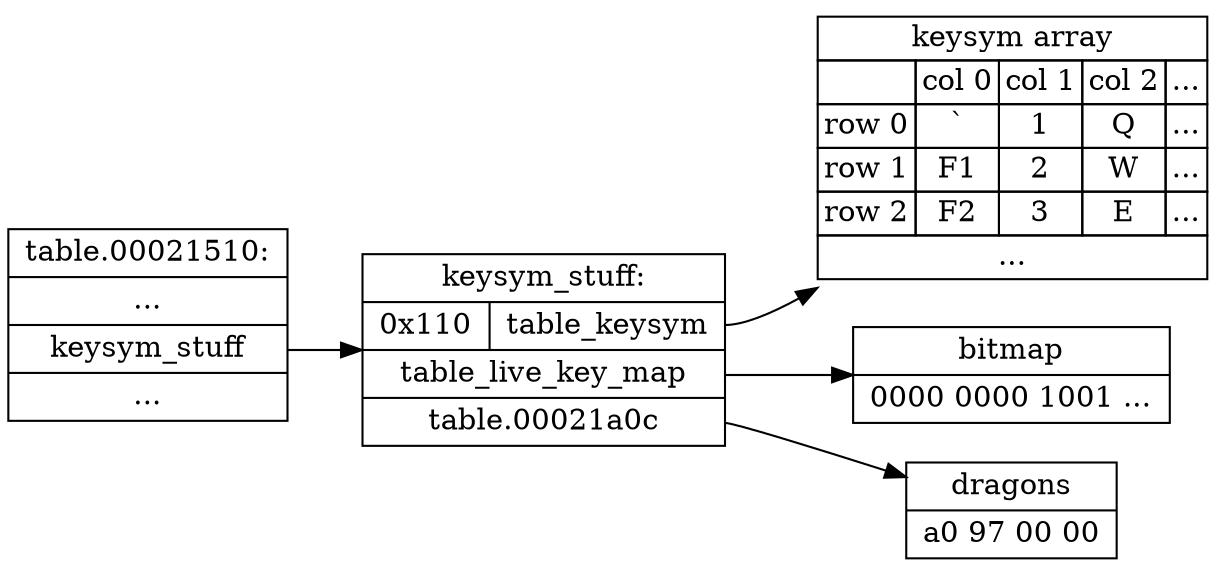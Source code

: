 #
# After editing, regenerate the output file with
#       dot -Tsvg -O structure.dot
#

digraph structs {
    rankdir=LR;
    node [shape=record];

    table_00021510 [label="table.00021510: |... |<p1>keysym_stuff |..."];
    table_ptr_keysym_stuff [label="keysym_stuff: |{ 0x110 |<p1> table_keysym} |<p2> table_live_key_map |<p3> table.00021a0c"];
#    table_keysym [label="keysym array |{ __ |c0 |c1 |c2 |...}|{r0| ` | 1 | Q |...}|{r1| F1 | 2 | W |...}|{r2| F2 | 3 | E |...}|{...}"];
    table_keysym [shape=plaintext, label=<
<table border="0" cellborder="1" cellspacing="0">
 <tr><td colspan="5">keysym array</td></tr>
 <tr>
  <td></td>
  <td>col 0</td>
  <td>col 1</td>
  <td>col 2</td>
  <td>...</td>
 </tr>
 <tr>
  <td>row 0</td>
  <td>`</td>
  <td>1</td>
  <td>Q</td>
  <td>...</td>
 </tr>
 <tr>
  <td>row 1</td>
  <td>F1</td>
  <td>2</td>
  <td>W</td>
  <td>...</td>
 </tr>
 <tr>
  <td>row 2</td>
  <td>F2</td>
  <td>3</td>
  <td>E</td>
  <td>...</td>
 </tr>
 <tr><td colspan="5">...</td></tr>
</table>
>];
    table_live_key_map [label="bitmap |0000 0000 1001 ..."];
    table_00021a0c [label="dragons | a0 97 00 00"];

    table_00021510:p1 -> table_ptr_keysym_stuff;
    table_ptr_keysym_stuff:p1 -> table_keysym;
    table_ptr_keysym_stuff:p2 -> table_live_key_map;
    table_ptr_keysym_stuff:p3 -> table_00021a0c;
}
